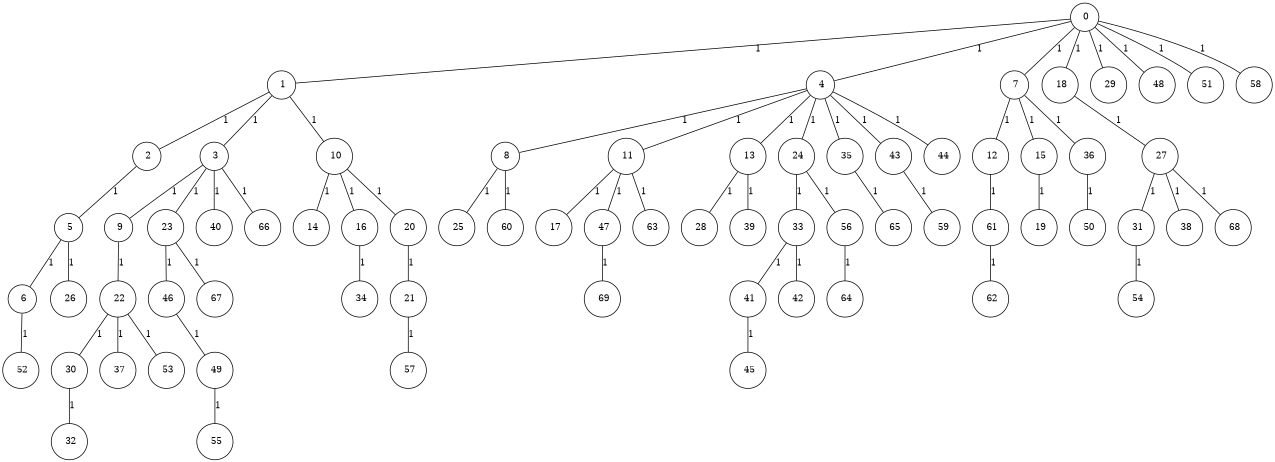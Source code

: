 graph G {
size="8.5,11;"
ratio = "expand;"
fixedsize="true;"
overlap="scale;"
node[shape=circle,width=.12,hight=.12,fontsize=12]
edge[fontsize=12]

0[label=" 0" color=black, pos="1.2394095,0.99804635!"];
1[label=" 1" color=black, pos="0.9239086,2.0393661!"];
2[label=" 2" color=black, pos="1.9103129,2.0535176!"];
3[label=" 3" color=black, pos="0.045750071,1.8355343!"];
4[label=" 4" color=black, pos="0.52826164,0.7231059!"];
5[label=" 5" color=black, pos="0.5548023,2.0620819!"];
6[label=" 6" color=black, pos="1.7890816,1.4578673!"];
7[label=" 7" color=black, pos="1.7433774,2.8347124!"];
8[label=" 8" color=black, pos="2.3219146,2.8616634!"];
9[label=" 9" color=black, pos="1.1555315,2.1006411!"];
10[label=" 10" color=black, pos="0.48860914,0.058574323!"];
11[label=" 11" color=black, pos="2.6394419,2.4332371!"];
12[label=" 12" color=black, pos="0.34238777,0.020409623!"];
13[label=" 13" color=black, pos="0.83332191,2.3706212!"];
14[label=" 14" color=black, pos="0.2303377,0.054065711!"];
15[label=" 15" color=black, pos="2.6738354,0.95650201!"];
16[label=" 16" color=black, pos="1.7215369,2.2415733!"];
17[label=" 17" color=black, pos="0.71919489,2.9429129!"];
18[label=" 18" color=black, pos="1.4963731,2.7421632!"];
19[label=" 19" color=black, pos="2.8955959,1.3035186!"];
20[label=" 20" color=black, pos="1.3317433,1.1351737!"];
21[label=" 21" color=black, pos="2.4064197,2.7874687!"];
22[label=" 22" color=black, pos="1.3342835,1.6104725!"];
23[label=" 23" color=black, pos="1.7303125,1.0038689!"];
24[label=" 24" color=black, pos="0.38513993,2.328918!"];
25[label=" 25" color=black, pos="1.5876566,1.3121388!"];
26[label=" 26" color=black, pos="2.2733181,1.2198447!"];
27[label=" 27" color=black, pos="2.2297024,1.4068977!"];
28[label=" 28" color=black, pos="2.8472914,0.72651092!"];
29[label=" 29" color=black, pos="1.0478665,1.8904686!"];
30[label=" 30" color=black, pos="1.355514,0.39026882!"];
31[label=" 31" color=black, pos="2.0679157,1.537676!"];
32[label=" 32" color=black, pos="1.63958,0.55739039!"];
33[label=" 33" color=black, pos="2.1384249,0.31126621!"];
34[label=" 34" color=black, pos="2.9238313,0.58065713!"];
35[label=" 35" color=black, pos="2.0544741,1.7149794!"];
36[label=" 36" color=black, pos="0.52962635,2.1554767!"];
37[label=" 37" color=black, pos="0.95546997,0.95964274!"];
38[label=" 38" color=black, pos="1.5468864,0.39681052!"];
39[label=" 39" color=black, pos="0.74404929,0.067857648!"];
40[label=" 40" color=black, pos="0.80108058,2.6108658!"];
41[label=" 41" color=black, pos="1.4947773,2.3512486!"];
42[label=" 42" color=black, pos="0.45324289,2.5721423!"];
43[label=" 43" color=black, pos="2.9194606,0.40948257!"];
44[label=" 44" color=black, pos="0.72861215,2.0265797!"];
45[label=" 45" color=black, pos="1.6109046,1.9950661!"];
46[label=" 46" color=black, pos="1.336134,1.7725931!"];
47[label=" 47" color=black, pos="0.32636318,2.4638126!"];
48[label=" 48" color=black, pos="2.4656988,1.0669493!"];
49[label=" 49" color=black, pos="1.9968104,1.3790847!"];
50[label=" 50" color=black, pos="1.3501036,0.95777032!"];
51[label=" 51" color=black, pos="2.2383488,1.7186511!"];
52[label=" 52" color=black, pos="1.9322122,1.6510431!"];
53[label=" 53" color=black, pos="1.7314533,2.7009078!"];
54[label=" 54" color=black, pos="1.0379858,0.14777071!"];
55[label=" 55" color=black, pos="2.3139517,1.4917927!"];
56[label=" 56" color=black, pos="0.68626168,1.7401265!"];
57[label=" 57" color=black, pos="0.97693987,1.1331254!"];
58[label=" 58" color=black, pos="1.0704382,1.5966076!"];
59[label=" 59" color=black, pos="2.4581486,0.27574789!"];
60[label=" 60" color=black, pos="1.0604896,0.93347761!"];
61[label=" 61" color=black, pos="2.5729001,1.8595304!"];
62[label=" 62" color=black, pos="1.1078864,2.9752349!"];
63[label=" 63" color=black, pos="0.61888435,1.2014885!"];
64[label=" 64" color=black, pos="2.0257696,0.98821813!"];
65[label=" 65" color=black, pos="0.060826138,0.32975294!"];
66[label=" 66" color=black, pos="2.2122393,1.4400513!"];
67[label=" 67" color=black, pos="1.2416193,1.0607487!"];
68[label=" 68" color=black, pos="1.6425901,2.0940519!"];
69[label=" 69" color=black, pos="2.6286117,1.8263761!"];
0--1[label="1"]
0--4[label="1"]
0--7[label="1"]
0--18[label="1"]
0--29[label="1"]
0--48[label="1"]
0--51[label="1"]
0--58[label="1"]
1--2[label="1"]
1--3[label="1"]
1--10[label="1"]
2--5[label="1"]
3--9[label="1"]
3--23[label="1"]
3--40[label="1"]
3--66[label="1"]
4--8[label="1"]
4--11[label="1"]
4--13[label="1"]
4--24[label="1"]
4--35[label="1"]
4--43[label="1"]
4--44[label="1"]
5--6[label="1"]
5--26[label="1"]
6--52[label="1"]
7--12[label="1"]
7--15[label="1"]
7--36[label="1"]
8--25[label="1"]
8--60[label="1"]
9--22[label="1"]
10--14[label="1"]
10--16[label="1"]
10--20[label="1"]
11--17[label="1"]
11--47[label="1"]
11--63[label="1"]
12--61[label="1"]
13--28[label="1"]
13--39[label="1"]
15--19[label="1"]
16--34[label="1"]
18--27[label="1"]
20--21[label="1"]
21--57[label="1"]
22--30[label="1"]
22--37[label="1"]
22--53[label="1"]
23--46[label="1"]
23--67[label="1"]
24--33[label="1"]
24--56[label="1"]
27--31[label="1"]
27--38[label="1"]
27--68[label="1"]
30--32[label="1"]
31--54[label="1"]
33--41[label="1"]
33--42[label="1"]
35--65[label="1"]
36--50[label="1"]
41--45[label="1"]
43--59[label="1"]
46--49[label="1"]
47--69[label="1"]
49--55[label="1"]
56--64[label="1"]
61--62[label="1"]

}
